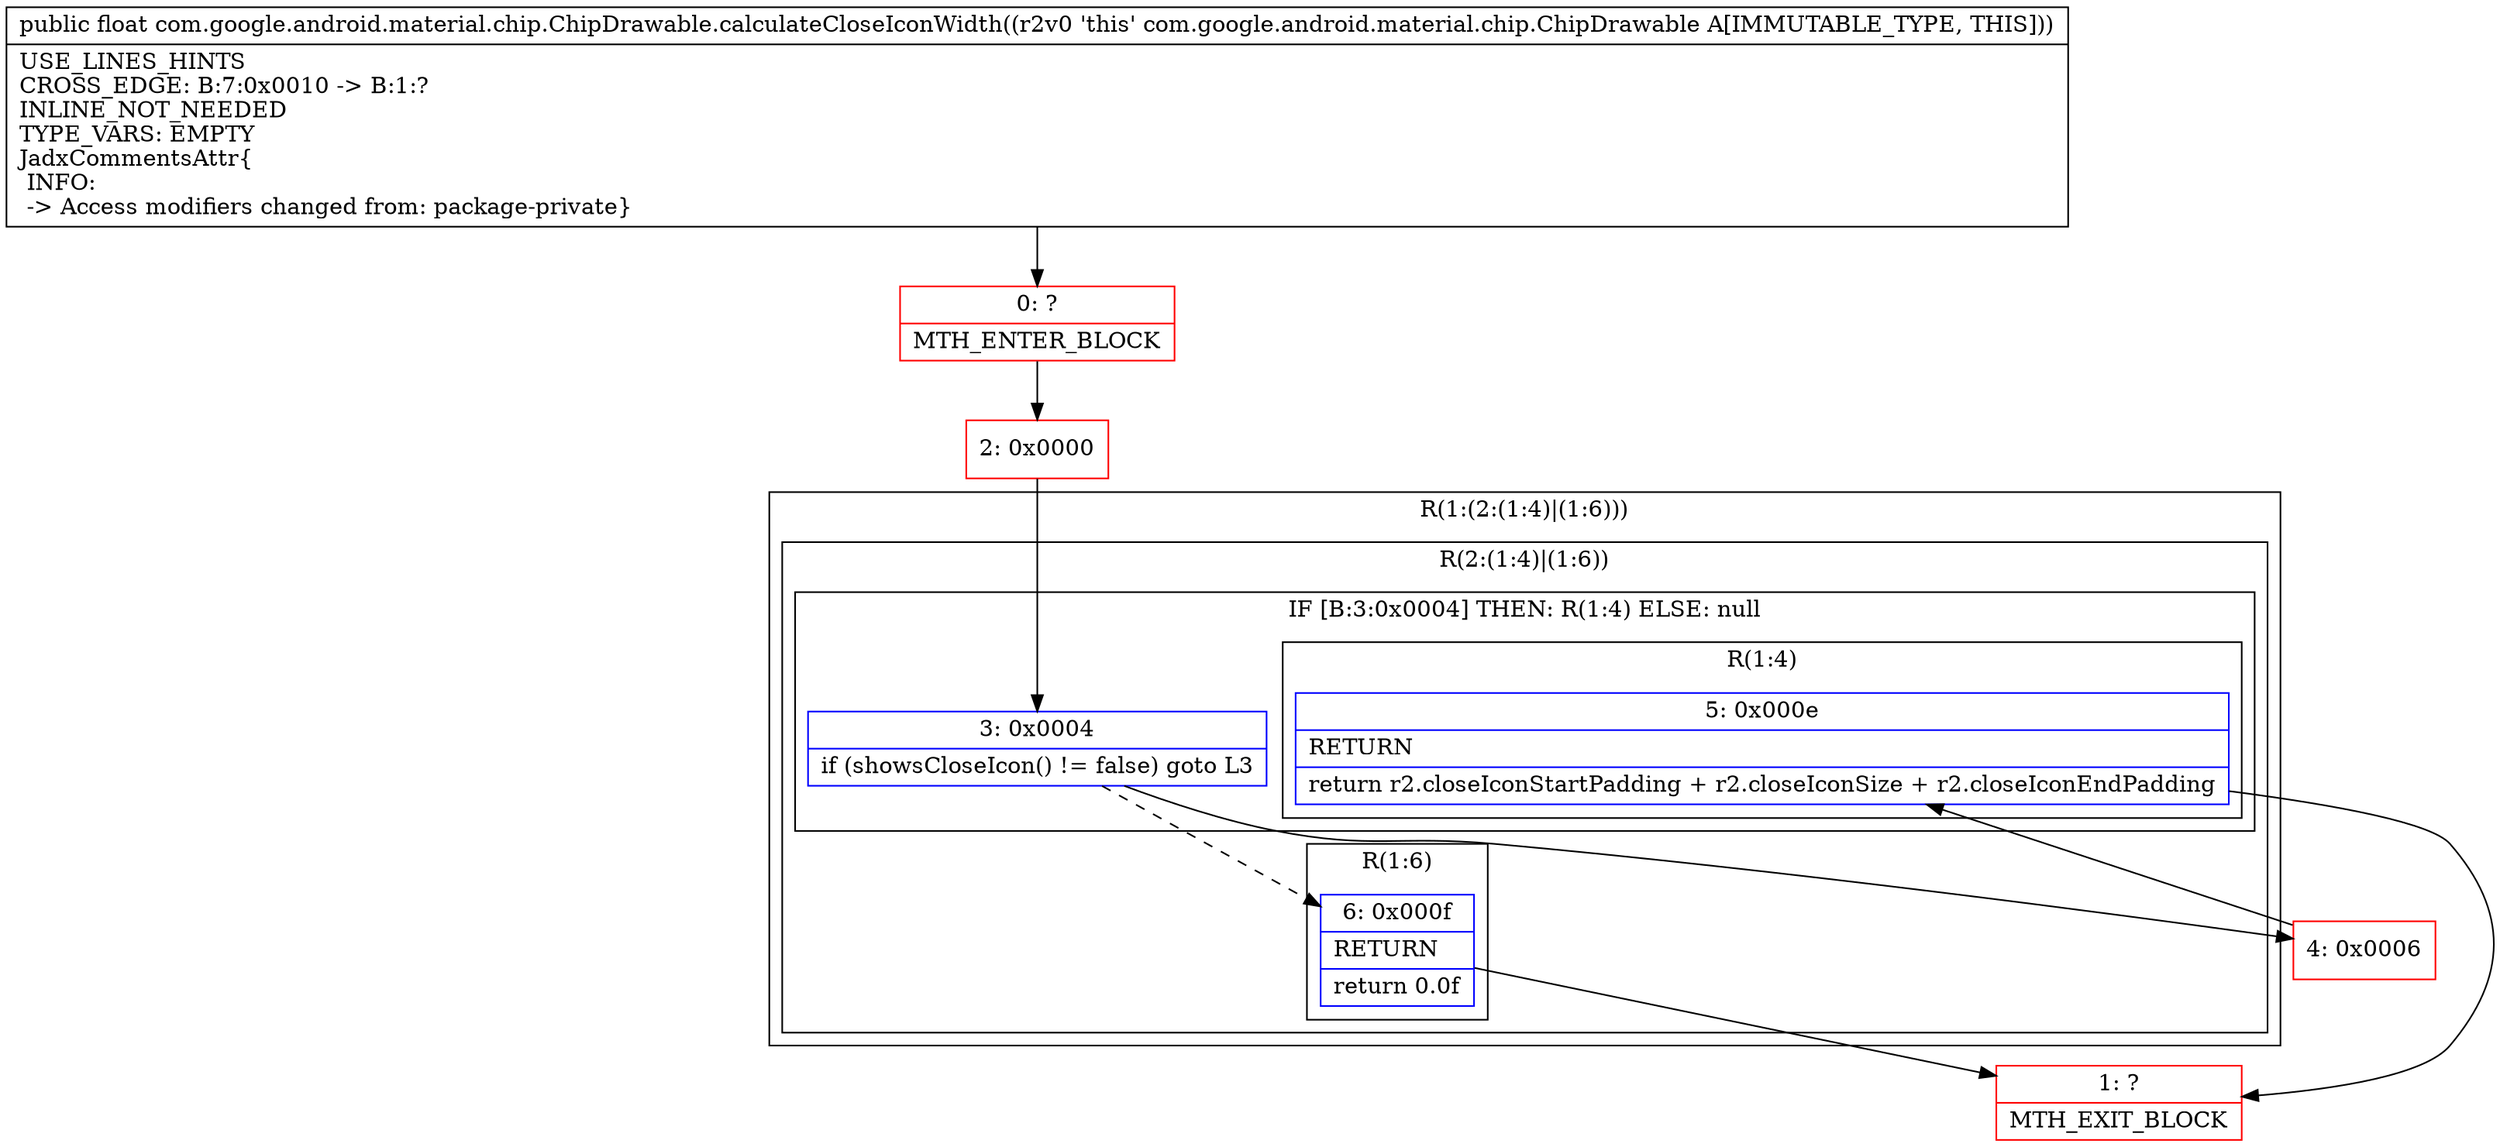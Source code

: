 digraph "CFG forcom.google.android.material.chip.ChipDrawable.calculateCloseIconWidth()F" {
subgraph cluster_Region_1170428401 {
label = "R(1:(2:(1:4)|(1:6)))";
node [shape=record,color=blue];
subgraph cluster_Region_2140011573 {
label = "R(2:(1:4)|(1:6))";
node [shape=record,color=blue];
subgraph cluster_IfRegion_818347759 {
label = "IF [B:3:0x0004] THEN: R(1:4) ELSE: null";
node [shape=record,color=blue];
Node_3 [shape=record,label="{3\:\ 0x0004|if (showsCloseIcon() != false) goto L3\l}"];
subgraph cluster_Region_877054968 {
label = "R(1:4)";
node [shape=record,color=blue];
Node_5 [shape=record,label="{5\:\ 0x000e|RETURN\l|return r2.closeIconStartPadding + r2.closeIconSize + r2.closeIconEndPadding\l}"];
}
}
subgraph cluster_Region_1809139800 {
label = "R(1:6)";
node [shape=record,color=blue];
Node_6 [shape=record,label="{6\:\ 0x000f|RETURN\l|return 0.0f\l}"];
}
}
}
Node_0 [shape=record,color=red,label="{0\:\ ?|MTH_ENTER_BLOCK\l}"];
Node_2 [shape=record,color=red,label="{2\:\ 0x0000}"];
Node_4 [shape=record,color=red,label="{4\:\ 0x0006}"];
Node_1 [shape=record,color=red,label="{1\:\ ?|MTH_EXIT_BLOCK\l}"];
MethodNode[shape=record,label="{public float com.google.android.material.chip.ChipDrawable.calculateCloseIconWidth((r2v0 'this' com.google.android.material.chip.ChipDrawable A[IMMUTABLE_TYPE, THIS]))  | USE_LINES_HINTS\lCROSS_EDGE: B:7:0x0010 \-\> B:1:?\lINLINE_NOT_NEEDED\lTYPE_VARS: EMPTY\lJadxCommentsAttr\{\l INFO: \l \-\> Access modifiers changed from: package\-private\}\l}"];
MethodNode -> Node_0;Node_3 -> Node_4;
Node_3 -> Node_6[style=dashed];
Node_5 -> Node_1;
Node_6 -> Node_1;
Node_0 -> Node_2;
Node_2 -> Node_3;
Node_4 -> Node_5;
}

